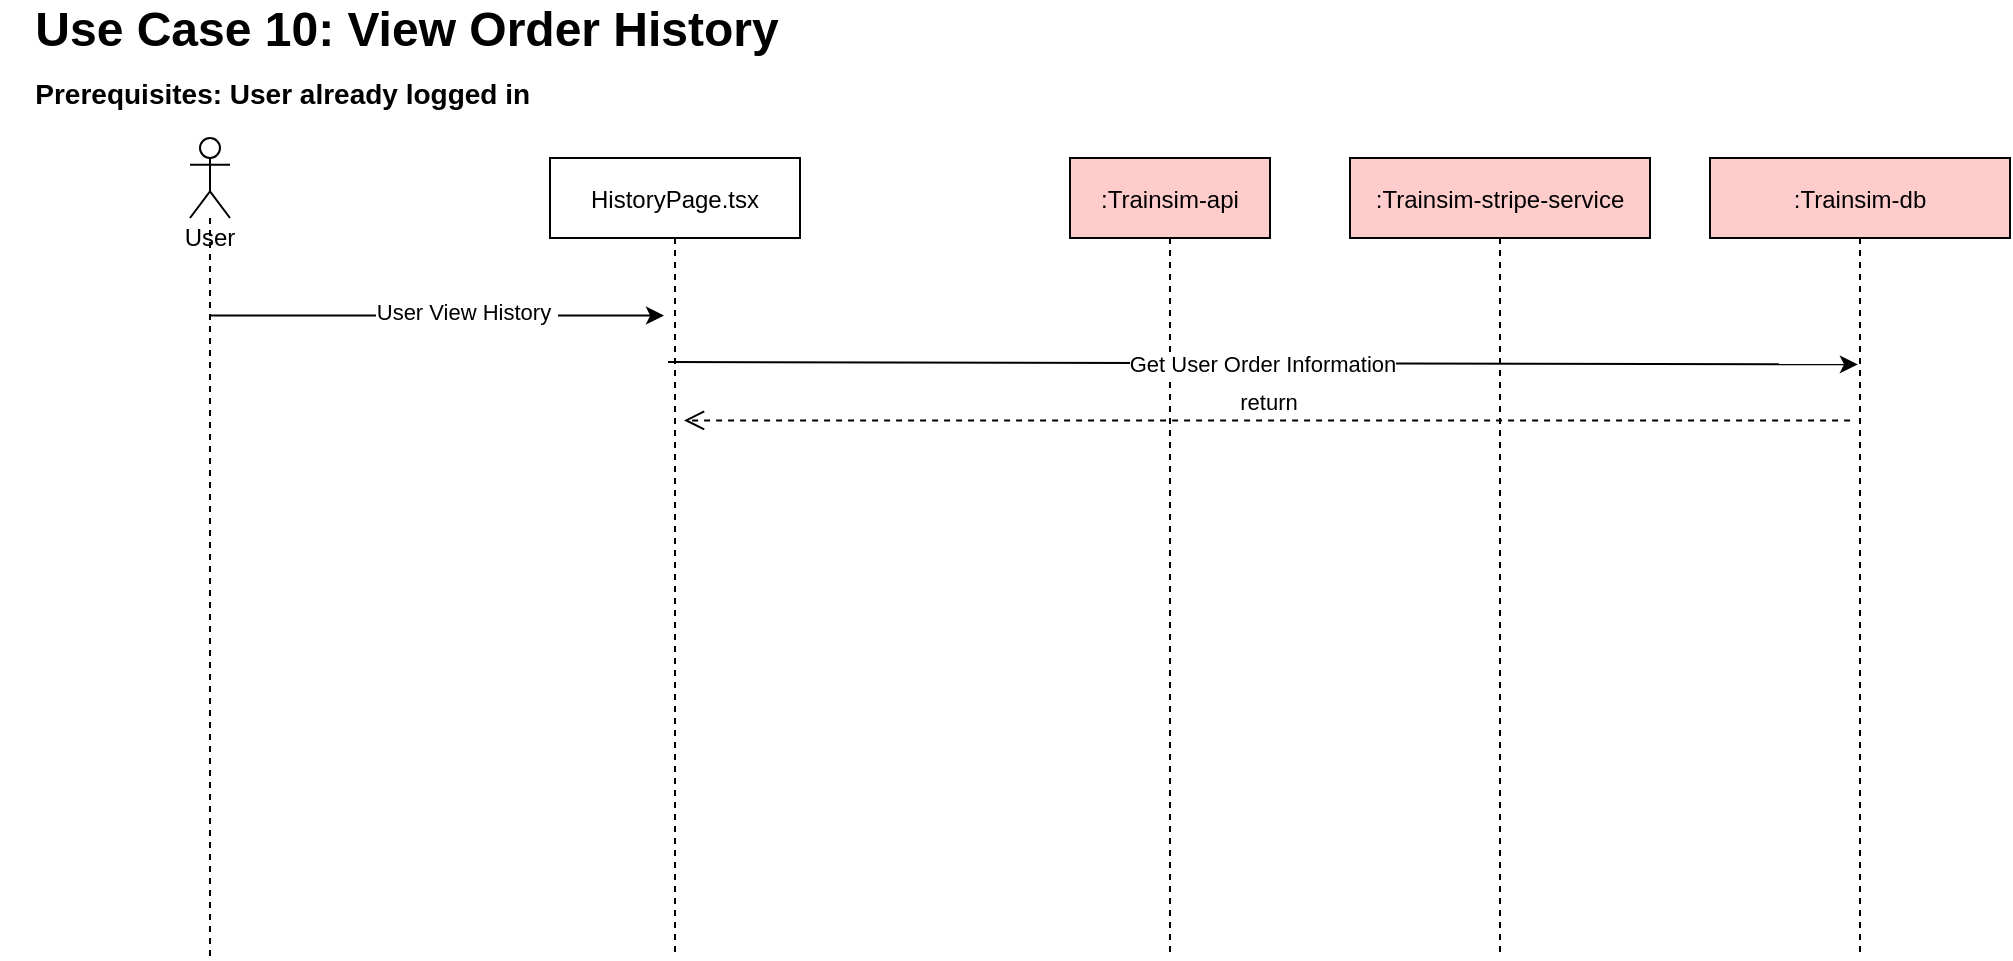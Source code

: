 <mxfile version="15.0.2" type="device"><diagram id="kgpKYQtTHZ0yAKxKKP6v" name="Page-1"><mxGraphModel dx="1022" dy="436" grid="1" gridSize="10" guides="1" tooltips="1" connect="1" arrows="1" fold="1" page="1" pageScale="1" pageWidth="850" pageHeight="1100" math="0" shadow="0"><root><mxCell id="0"/><mxCell id="1" parent="0"/><mxCell id="9_hsITvv97mlT0D8NgSD-1" value="HistoryPage.tsx" style="shape=umlLifeline;perimeter=lifelinePerimeter;container=1;collapsible=0;recursiveResize=0;rounded=0;shadow=0;strokeWidth=1;" parent="1" vertex="1"><mxGeometry x="280" y="80" width="125" height="400" as="geometry"/></mxCell><mxCell id="9_hsITvv97mlT0D8NgSD-3" value="User" style="shape=umlLifeline;participant=umlActor;perimeter=lifelinePerimeter;whiteSpace=wrap;html=1;container=1;collapsible=0;recursiveResize=0;verticalAlign=top;spacingTop=36;outlineConnect=0;" parent="1" vertex="1"><mxGeometry x="100" y="70" width="20" height="410" as="geometry"/></mxCell><mxCell id="9_hsITvv97mlT0D8NgSD-4" value="Use Case 10: View Order History&lt;br&gt;&lt;div style=&quot;text-align: left&quot;&gt;&lt;span style=&quot;font-size: 14px&quot;&gt;Prerequisites: User already logged in&lt;/span&gt;&lt;/div&gt;" style="text;strokeColor=none;fillColor=none;html=1;fontSize=24;fontStyle=1;verticalAlign=middle;align=center;" parent="1" vertex="1"><mxGeometry x="5" y="10" width="405" height="40" as="geometry"/></mxCell><mxCell id="9_hsITvv97mlT0D8NgSD-5" value=":Trainsim-api" style="shape=umlLifeline;perimeter=lifelinePerimeter;container=1;collapsible=0;recursiveResize=0;rounded=0;shadow=0;strokeWidth=1;fillColor=#FFCCCC;" parent="1" vertex="1"><mxGeometry x="540" y="80" width="100" height="400" as="geometry"/></mxCell><mxCell id="9_hsITvv97mlT0D8NgSD-6" value=":Trainsim-stripe-service" style="shape=umlLifeline;perimeter=lifelinePerimeter;container=1;collapsible=0;recursiveResize=0;rounded=0;shadow=0;strokeWidth=1;fillColor=#FFCCCC;" parent="1" vertex="1"><mxGeometry x="680" y="80" width="150" height="400" as="geometry"/></mxCell><mxCell id="9_hsITvv97mlT0D8NgSD-7" value=":Trainsim-db" style="shape=umlLifeline;perimeter=lifelinePerimeter;container=1;collapsible=0;recursiveResize=0;rounded=0;shadow=0;strokeWidth=1;fillColor=#FFCCCC;" parent="1" vertex="1"><mxGeometry x="860" y="80" width="150" height="400" as="geometry"/></mxCell><mxCell id="9_hsITvv97mlT0D8NgSD-9" value="" style="endArrow=classic;html=1;entryX=0.456;entryY=0.197;entryDx=0;entryDy=0;entryPerimeter=0;" parent="1" source="9_hsITvv97mlT0D8NgSD-3" target="9_hsITvv97mlT0D8NgSD-1" edge="1"><mxGeometry width="50" height="50" relative="1" as="geometry"><mxPoint x="120" y="190" as="sourcePoint"/><mxPoint x="170" y="140" as="targetPoint"/></mxGeometry></mxCell><mxCell id="9_hsITvv97mlT0D8NgSD-10" value="User View History&amp;nbsp;" style="edgeLabel;html=1;align=center;verticalAlign=middle;resizable=0;points=[];" parent="9_hsITvv97mlT0D8NgSD-9" vertex="1" connectable="0"><mxGeometry x="0.116" y="2" relative="1" as="geometry"><mxPoint x="1" as="offset"/></mxGeometry></mxCell><mxCell id="9_hsITvv97mlT0D8NgSD-13" value="Get User Order Information" style="endArrow=classic;html=1;exitX=0.472;exitY=0.255;exitDx=0;exitDy=0;exitPerimeter=0;entryX=0.493;entryY=0.258;entryDx=0;entryDy=0;entryPerimeter=0;" parent="1" source="9_hsITvv97mlT0D8NgSD-1" target="9_hsITvv97mlT0D8NgSD-7" edge="1"><mxGeometry width="50" height="50" relative="1" as="geometry"><mxPoint x="510" y="182" as="sourcePoint"/><mxPoint x="660" y="180" as="targetPoint"/><Array as="points"/></mxGeometry></mxCell><mxCell id="9_hsITvv97mlT0D8NgSD-17" value="return" style="html=1;verticalAlign=bottom;endArrow=open;dashed=1;endSize=8;exitX=0.467;exitY=0.328;exitDx=0;exitDy=0;exitPerimeter=0;entryX=0.536;entryY=0.328;entryDx=0;entryDy=0;entryPerimeter=0;" parent="1" source="9_hsITvv97mlT0D8NgSD-7" target="9_hsITvv97mlT0D8NgSD-1" edge="1"><mxGeometry relative="1" as="geometry"><mxPoint x="1010" y="210" as="sourcePoint"/><mxPoint x="511" y="211.2" as="targetPoint"/><Array as="points"/></mxGeometry></mxCell></root></mxGraphModel></diagram></mxfile>